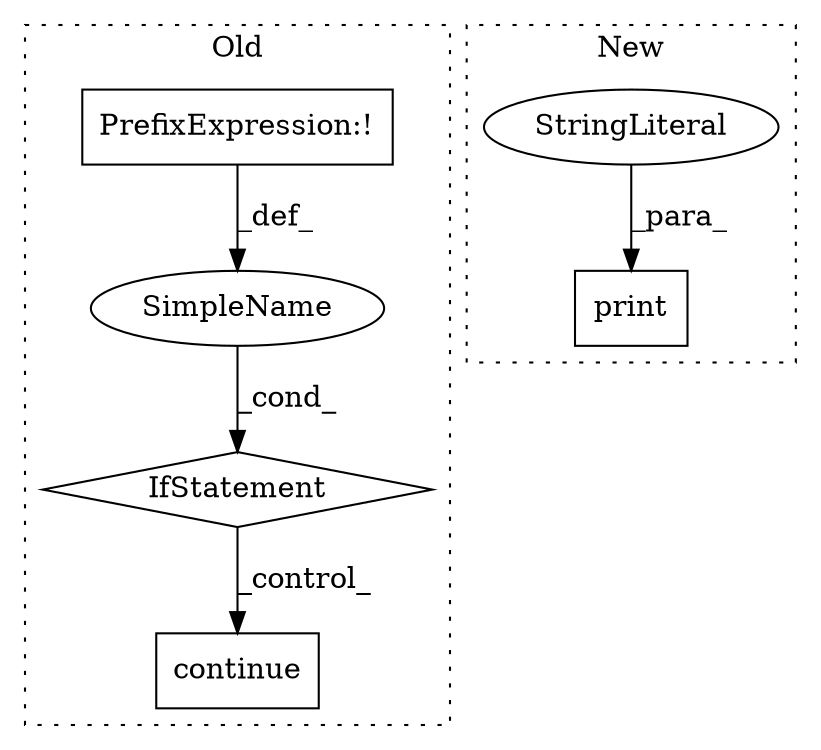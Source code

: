 digraph G {
subgraph cluster0 {
1 [label="continue" a="18" s="10181" l="9" shape="box"];
3 [label="IfStatement" a="25" s="10129,10167" l="4,2" shape="diamond"];
4 [label="SimpleName" a="42" s="" l="" shape="ellipse"];
6 [label="PrefixExpression:!" a="38" s="10133" l="1" shape="box"];
label = "Old";
style="dotted";
}
subgraph cluster1 {
2 [label="print" a="32" s="10467,10505" l="6,1" shape="box"];
5 [label="StringLiteral" a="45" s="10473" l="32" shape="ellipse"];
label = "New";
style="dotted";
}
3 -> 1 [label="_control_"];
4 -> 3 [label="_cond_"];
5 -> 2 [label="_para_"];
6 -> 4 [label="_def_"];
}